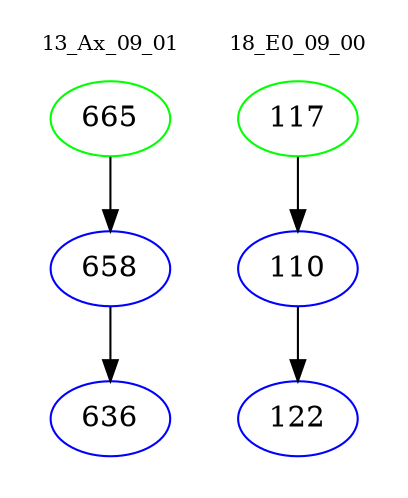 digraph{
subgraph cluster_0 {
color = white
label = "13_Ax_09_01";
fontsize=10;
T0_665 [label="665", color="green"]
T0_665 -> T0_658 [color="black"]
T0_658 [label="658", color="blue"]
T0_658 -> T0_636 [color="black"]
T0_636 [label="636", color="blue"]
}
subgraph cluster_1 {
color = white
label = "18_E0_09_00";
fontsize=10;
T1_117 [label="117", color="green"]
T1_117 -> T1_110 [color="black"]
T1_110 [label="110", color="blue"]
T1_110 -> T1_122 [color="black"]
T1_122 [label="122", color="blue"]
}
}
